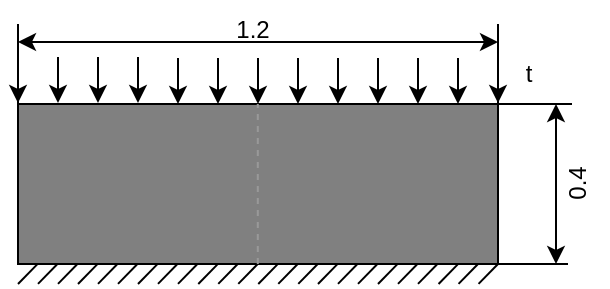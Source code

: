<mxfile version="28.2.5">
  <diagram name="第 1 页" id="ymwS_IY8MIXRyYueqAV2">
    <mxGraphModel dx="574" dy="306" grid="1" gridSize="10" guides="1" tooltips="1" connect="1" arrows="1" fold="1" page="1" pageScale="1" pageWidth="1169" pageHeight="827" math="0" shadow="0">
      <root>
        <mxCell id="0" />
        <mxCell id="1" parent="0" />
        <mxCell id="_RP0dMVc5jquQAwwALMM-1" value="" style="rounded=0;whiteSpace=wrap;html=1;fillStyle=auto;fillColor=#808080;" parent="1" vertex="1">
          <mxGeometry x="440" y="240" width="240" height="80" as="geometry" />
        </mxCell>
        <mxCell id="amTEWInF5iUkod_gDk52-12" value="1.2" style="text;html=1;align=center;verticalAlign=middle;resizable=0;points=[];autosize=1;strokeColor=none;fillColor=none;rotation=0;" parent="1" vertex="1">
          <mxGeometry x="537" y="188" width="40" height="30" as="geometry" />
        </mxCell>
        <mxCell id="N4_VROy1ueIJlBlE-Fv6-8" value="" style="endArrow=classic;html=1;rounded=0;" edge="1" parent="1">
          <mxGeometry width="50" height="50" relative="1" as="geometry">
            <mxPoint x="520" y="217" as="sourcePoint" />
            <mxPoint x="520" y="240" as="targetPoint" />
          </mxGeometry>
        </mxCell>
        <mxCell id="N4_VROy1ueIJlBlE-Fv6-9" value="" style="endArrow=classic;html=1;rounded=0;" edge="1" parent="1">
          <mxGeometry width="50" height="50" relative="1" as="geometry">
            <mxPoint x="540" y="217" as="sourcePoint" />
            <mxPoint x="540" y="240" as="targetPoint" />
          </mxGeometry>
        </mxCell>
        <mxCell id="N4_VROy1ueIJlBlE-Fv6-10" value="" style="endArrow=classic;html=1;rounded=0;" edge="1" parent="1">
          <mxGeometry width="50" height="50" relative="1" as="geometry">
            <mxPoint x="560" y="217" as="sourcePoint" />
            <mxPoint x="560" y="240" as="targetPoint" />
          </mxGeometry>
        </mxCell>
        <mxCell id="N4_VROy1ueIJlBlE-Fv6-11" value="" style="endArrow=classic;html=1;rounded=0;" edge="1" parent="1">
          <mxGeometry width="50" height="50" relative="1" as="geometry">
            <mxPoint x="580" y="217" as="sourcePoint" />
            <mxPoint x="580" y="240" as="targetPoint" />
          </mxGeometry>
        </mxCell>
        <mxCell id="N4_VROy1ueIJlBlE-Fv6-12" value="" style="endArrow=classic;html=1;rounded=0;" edge="1" parent="1">
          <mxGeometry width="50" height="50" relative="1" as="geometry">
            <mxPoint x="600" y="217" as="sourcePoint" />
            <mxPoint x="600" y="240" as="targetPoint" />
          </mxGeometry>
        </mxCell>
        <mxCell id="N4_VROy1ueIJlBlE-Fv6-13" value="" style="endArrow=classic;html=1;rounded=0;" edge="1" parent="1">
          <mxGeometry width="50" height="50" relative="1" as="geometry">
            <mxPoint x="620" y="217" as="sourcePoint" />
            <mxPoint x="620" y="240" as="targetPoint" />
          </mxGeometry>
        </mxCell>
        <mxCell id="N4_VROy1ueIJlBlE-Fv6-14" value="" style="endArrow=classic;html=1;rounded=0;" edge="1" parent="1">
          <mxGeometry width="50" height="50" relative="1" as="geometry">
            <mxPoint x="640" y="217" as="sourcePoint" />
            <mxPoint x="640" y="240" as="targetPoint" />
          </mxGeometry>
        </mxCell>
        <mxCell id="N4_VROy1ueIJlBlE-Fv6-15" value="" style="endArrow=classic;html=1;rounded=0;" edge="1" parent="1">
          <mxGeometry width="50" height="50" relative="1" as="geometry">
            <mxPoint x="660" y="217" as="sourcePoint" />
            <mxPoint x="660" y="240" as="targetPoint" />
          </mxGeometry>
        </mxCell>
        <mxCell id="amTEWInF5iUkod_gDk52-8" value="" style="endArrow=none;html=1;rounded=0;" parent="1" edge="1">
          <mxGeometry width="50" height="50" relative="1" as="geometry">
            <mxPoint x="440" y="246" as="sourcePoint" />
            <mxPoint x="440" y="200" as="targetPoint" />
          </mxGeometry>
        </mxCell>
        <mxCell id="amTEWInF5iUkod_gDk52-11" value="" style="endArrow=classic;startArrow=classic;html=1;rounded=0;" parent="1" edge="1">
          <mxGeometry width="50" height="50" relative="1" as="geometry">
            <mxPoint x="440" y="209" as="sourcePoint" />
            <mxPoint x="680" y="209" as="targetPoint" />
          </mxGeometry>
        </mxCell>
        <mxCell id="aA4TWFpYKM8wpIwpPznY-1" value="" style="endArrow=none;html=1;rounded=0;" parent="1" edge="1">
          <mxGeometry width="50" height="50" relative="1" as="geometry">
            <mxPoint x="680" y="246" as="sourcePoint" />
            <mxPoint x="680" y="200" as="targetPoint" />
          </mxGeometry>
        </mxCell>
        <mxCell id="_RP0dMVc5jquQAwwALMM-17" value="" style="endArrow=classic;html=1;rounded=0;" parent="1" edge="1">
          <mxGeometry width="50" height="50" relative="1" as="geometry">
            <mxPoint x="440" y="216.5" as="sourcePoint" />
            <mxPoint x="440" y="239.5" as="targetPoint" />
          </mxGeometry>
        </mxCell>
        <mxCell id="N4_VROy1ueIJlBlE-Fv6-5" value="" style="endArrow=classic;html=1;rounded=0;" edge="1" parent="1">
          <mxGeometry width="50" height="50" relative="1" as="geometry">
            <mxPoint x="460" y="216.5" as="sourcePoint" />
            <mxPoint x="460" y="239.5" as="targetPoint" />
          </mxGeometry>
        </mxCell>
        <mxCell id="N4_VROy1ueIJlBlE-Fv6-6" value="" style="endArrow=classic;html=1;rounded=0;" edge="1" parent="1">
          <mxGeometry width="50" height="50" relative="1" as="geometry">
            <mxPoint x="480" y="216.5" as="sourcePoint" />
            <mxPoint x="480" y="239.5" as="targetPoint" />
          </mxGeometry>
        </mxCell>
        <mxCell id="N4_VROy1ueIJlBlE-Fv6-7" value="" style="endArrow=classic;html=1;rounded=0;" edge="1" parent="1">
          <mxGeometry width="50" height="50" relative="1" as="geometry">
            <mxPoint x="500" y="216.5" as="sourcePoint" />
            <mxPoint x="500" y="239.5" as="targetPoint" />
          </mxGeometry>
        </mxCell>
        <mxCell id="N4_VROy1ueIJlBlE-Fv6-16" value="" style="endArrow=classic;html=1;rounded=0;" edge="1" parent="1">
          <mxGeometry width="50" height="50" relative="1" as="geometry">
            <mxPoint x="680" y="216.5" as="sourcePoint" />
            <mxPoint x="680" y="239.5" as="targetPoint" />
          </mxGeometry>
        </mxCell>
        <mxCell id="amTEWInF5iUkod_gDk52-2" value="" style="endArrow=none;html=1;rounded=0;" parent="1" edge="1">
          <mxGeometry width="50" height="50" relative="1" as="geometry">
            <mxPoint x="715" y="320" as="sourcePoint" />
            <mxPoint x="680" y="320" as="targetPoint" />
          </mxGeometry>
        </mxCell>
        <mxCell id="amTEWInF5iUkod_gDk52-4" value="" style="endArrow=none;html=1;rounded=0;" parent="1" edge="1">
          <mxGeometry width="50" height="50" relative="1" as="geometry">
            <mxPoint x="717" y="240" as="sourcePoint" />
            <mxPoint x="680" y="240" as="targetPoint" />
          </mxGeometry>
        </mxCell>
        <mxCell id="amTEWInF5iUkod_gDk52-5" value="" style="endArrow=classic;startArrow=classic;html=1;rounded=0;" parent="1" edge="1">
          <mxGeometry width="50" height="50" relative="1" as="geometry">
            <mxPoint x="709" y="320" as="sourcePoint" />
            <mxPoint x="709" y="240" as="targetPoint" />
          </mxGeometry>
        </mxCell>
        <mxCell id="amTEWInF5iUkod_gDk52-6" value="0.4" style="text;html=1;align=center;verticalAlign=middle;resizable=0;points=[];autosize=1;strokeColor=none;fillColor=none;rotation=270;" parent="1" vertex="1">
          <mxGeometry x="700" y="265" width="40" height="30" as="geometry" />
        </mxCell>
        <mxCell id="N4_VROy1ueIJlBlE-Fv6-17" value="t" style="text;html=1;align=center;verticalAlign=middle;resizable=0;points=[];autosize=1;strokeColor=none;fillColor=none;" vertex="1" parent="1">
          <mxGeometry x="680" y="210" width="30" height="30" as="geometry" />
        </mxCell>
        <mxCell id="_RP0dMVc5jquQAwwALMM-16" value="" style="endArrow=none;html=1;rounded=0;startSize=6;exitX=0.053;exitY=1.001;exitDx=0;exitDy=0;exitPerimeter=0;" parent="1" edge="1">
          <mxGeometry width="50" height="50" relative="1" as="geometry">
            <mxPoint x="449.72" y="320.08" as="sourcePoint" />
            <mxPoint x="440" y="330" as="targetPoint" />
          </mxGeometry>
        </mxCell>
        <mxCell id="N4_VROy1ueIJlBlE-Fv6-21" value="" style="endArrow=none;html=1;rounded=0;startSize=6;exitX=0.053;exitY=1.001;exitDx=0;exitDy=0;exitPerimeter=0;" edge="1" parent="1">
          <mxGeometry width="50" height="50" relative="1" as="geometry">
            <mxPoint x="459.72" y="320" as="sourcePoint" />
            <mxPoint x="450" y="329.92" as="targetPoint" />
          </mxGeometry>
        </mxCell>
        <mxCell id="N4_VROy1ueIJlBlE-Fv6-22" value="" style="endArrow=none;html=1;rounded=0;startSize=6;exitX=0.053;exitY=1.001;exitDx=0;exitDy=0;exitPerimeter=0;" edge="1" parent="1">
          <mxGeometry width="50" height="50" relative="1" as="geometry">
            <mxPoint x="469.72" y="320" as="sourcePoint" />
            <mxPoint x="460" y="329.92" as="targetPoint" />
          </mxGeometry>
        </mxCell>
        <mxCell id="N4_VROy1ueIJlBlE-Fv6-23" value="" style="endArrow=none;html=1;rounded=0;startSize=6;exitX=0.053;exitY=1.001;exitDx=0;exitDy=0;exitPerimeter=0;" edge="1" parent="1">
          <mxGeometry width="50" height="50" relative="1" as="geometry">
            <mxPoint x="479.72" y="320.08" as="sourcePoint" />
            <mxPoint x="470" y="330" as="targetPoint" />
          </mxGeometry>
        </mxCell>
        <mxCell id="N4_VROy1ueIJlBlE-Fv6-24" value="" style="endArrow=none;html=1;rounded=0;startSize=6;exitX=0.053;exitY=1.001;exitDx=0;exitDy=0;exitPerimeter=0;" edge="1" parent="1">
          <mxGeometry width="50" height="50" relative="1" as="geometry">
            <mxPoint x="489.72" y="320" as="sourcePoint" />
            <mxPoint x="480" y="329.92" as="targetPoint" />
          </mxGeometry>
        </mxCell>
        <mxCell id="N4_VROy1ueIJlBlE-Fv6-25" value="" style="endArrow=none;html=1;rounded=0;startSize=6;exitX=0.053;exitY=1.001;exitDx=0;exitDy=0;exitPerimeter=0;" edge="1" parent="1">
          <mxGeometry width="50" height="50" relative="1" as="geometry">
            <mxPoint x="499.72" y="320" as="sourcePoint" />
            <mxPoint x="490" y="329.92" as="targetPoint" />
          </mxGeometry>
        </mxCell>
        <mxCell id="N4_VROy1ueIJlBlE-Fv6-26" value="" style="endArrow=none;html=1;rounded=0;startSize=6;exitX=0.053;exitY=1.001;exitDx=0;exitDy=0;exitPerimeter=0;" edge="1" parent="1">
          <mxGeometry width="50" height="50" relative="1" as="geometry">
            <mxPoint x="509.72" y="320.08" as="sourcePoint" />
            <mxPoint x="500" y="330" as="targetPoint" />
          </mxGeometry>
        </mxCell>
        <mxCell id="N4_VROy1ueIJlBlE-Fv6-27" value="" style="endArrow=none;html=1;rounded=0;startSize=6;exitX=0.053;exitY=1.001;exitDx=0;exitDy=0;exitPerimeter=0;" edge="1" parent="1">
          <mxGeometry width="50" height="50" relative="1" as="geometry">
            <mxPoint x="519.72" y="320" as="sourcePoint" />
            <mxPoint x="510" y="329.92" as="targetPoint" />
          </mxGeometry>
        </mxCell>
        <mxCell id="N4_VROy1ueIJlBlE-Fv6-28" value="" style="endArrow=none;html=1;rounded=0;startSize=6;exitX=0.053;exitY=1.001;exitDx=0;exitDy=0;exitPerimeter=0;" edge="1" parent="1">
          <mxGeometry width="50" height="50" relative="1" as="geometry">
            <mxPoint x="529.72" y="320" as="sourcePoint" />
            <mxPoint x="520" y="329.92" as="targetPoint" />
          </mxGeometry>
        </mxCell>
        <mxCell id="N4_VROy1ueIJlBlE-Fv6-29" value="" style="endArrow=none;html=1;rounded=0;startSize=6;exitX=0.053;exitY=1.001;exitDx=0;exitDy=0;exitPerimeter=0;" edge="1" parent="1">
          <mxGeometry width="50" height="50" relative="1" as="geometry">
            <mxPoint x="539.86" y="320.08" as="sourcePoint" />
            <mxPoint x="530.14" y="330" as="targetPoint" />
          </mxGeometry>
        </mxCell>
        <mxCell id="N4_VROy1ueIJlBlE-Fv6-30" value="" style="endArrow=none;html=1;rounded=0;startSize=6;exitX=0.053;exitY=1.001;exitDx=0;exitDy=0;exitPerimeter=0;" edge="1" parent="1">
          <mxGeometry width="50" height="50" relative="1" as="geometry">
            <mxPoint x="549.86" y="320" as="sourcePoint" />
            <mxPoint x="540.14" y="329.92" as="targetPoint" />
          </mxGeometry>
        </mxCell>
        <mxCell id="N4_VROy1ueIJlBlE-Fv6-31" value="" style="endArrow=none;html=1;rounded=0;startSize=6;exitX=0.053;exitY=1.001;exitDx=0;exitDy=0;exitPerimeter=0;" edge="1" parent="1">
          <mxGeometry width="50" height="50" relative="1" as="geometry">
            <mxPoint x="559.86" y="320" as="sourcePoint" />
            <mxPoint x="550.14" y="329.92" as="targetPoint" />
          </mxGeometry>
        </mxCell>
        <mxCell id="N4_VROy1ueIJlBlE-Fv6-32" value="" style="endArrow=none;html=1;rounded=0;startSize=6;exitX=0.053;exitY=1.001;exitDx=0;exitDy=0;exitPerimeter=0;" edge="1" parent="1">
          <mxGeometry width="50" height="50" relative="1" as="geometry">
            <mxPoint x="569.86" y="320.08" as="sourcePoint" />
            <mxPoint x="560.14" y="330" as="targetPoint" />
          </mxGeometry>
        </mxCell>
        <mxCell id="N4_VROy1ueIJlBlE-Fv6-33" value="" style="endArrow=none;html=1;rounded=0;startSize=6;exitX=0.053;exitY=1.001;exitDx=0;exitDy=0;exitPerimeter=0;" edge="1" parent="1">
          <mxGeometry width="50" height="50" relative="1" as="geometry">
            <mxPoint x="579.86" y="320" as="sourcePoint" />
            <mxPoint x="570.14" y="329.92" as="targetPoint" />
          </mxGeometry>
        </mxCell>
        <mxCell id="N4_VROy1ueIJlBlE-Fv6-34" value="" style="endArrow=none;html=1;rounded=0;startSize=6;exitX=0.053;exitY=1.001;exitDx=0;exitDy=0;exitPerimeter=0;" edge="1" parent="1">
          <mxGeometry width="50" height="50" relative="1" as="geometry">
            <mxPoint x="589.86" y="320" as="sourcePoint" />
            <mxPoint x="580.14" y="329.92" as="targetPoint" />
          </mxGeometry>
        </mxCell>
        <mxCell id="N4_VROy1ueIJlBlE-Fv6-35" value="" style="endArrow=none;html=1;rounded=0;startSize=6;exitX=0.053;exitY=1.001;exitDx=0;exitDy=0;exitPerimeter=0;" edge="1" parent="1">
          <mxGeometry width="50" height="50" relative="1" as="geometry">
            <mxPoint x="599.72" y="320.08" as="sourcePoint" />
            <mxPoint x="590" y="330" as="targetPoint" />
          </mxGeometry>
        </mxCell>
        <mxCell id="N4_VROy1ueIJlBlE-Fv6-36" value="" style="endArrow=none;html=1;rounded=0;startSize=6;exitX=0.053;exitY=1.001;exitDx=0;exitDy=0;exitPerimeter=0;" edge="1" parent="1">
          <mxGeometry width="50" height="50" relative="1" as="geometry">
            <mxPoint x="609.72" y="320" as="sourcePoint" />
            <mxPoint x="600" y="329.92" as="targetPoint" />
          </mxGeometry>
        </mxCell>
        <mxCell id="N4_VROy1ueIJlBlE-Fv6-37" value="" style="endArrow=none;html=1;rounded=0;startSize=6;exitX=0.053;exitY=1.001;exitDx=0;exitDy=0;exitPerimeter=0;" edge="1" parent="1">
          <mxGeometry width="50" height="50" relative="1" as="geometry">
            <mxPoint x="619.72" y="320" as="sourcePoint" />
            <mxPoint x="610" y="329.92" as="targetPoint" />
          </mxGeometry>
        </mxCell>
        <mxCell id="N4_VROy1ueIJlBlE-Fv6-38" value="" style="endArrow=none;html=1;rounded=0;startSize=6;exitX=0.053;exitY=1.001;exitDx=0;exitDy=0;exitPerimeter=0;" edge="1" parent="1">
          <mxGeometry width="50" height="50" relative="1" as="geometry">
            <mxPoint x="629.72" y="320.08" as="sourcePoint" />
            <mxPoint x="620" y="330" as="targetPoint" />
          </mxGeometry>
        </mxCell>
        <mxCell id="N4_VROy1ueIJlBlE-Fv6-39" value="" style="endArrow=none;html=1;rounded=0;startSize=6;exitX=0.053;exitY=1.001;exitDx=0;exitDy=0;exitPerimeter=0;" edge="1" parent="1">
          <mxGeometry width="50" height="50" relative="1" as="geometry">
            <mxPoint x="639.72" y="320" as="sourcePoint" />
            <mxPoint x="630" y="329.92" as="targetPoint" />
          </mxGeometry>
        </mxCell>
        <mxCell id="N4_VROy1ueIJlBlE-Fv6-40" value="" style="endArrow=none;html=1;rounded=0;startSize=6;exitX=0.053;exitY=1.001;exitDx=0;exitDy=0;exitPerimeter=0;" edge="1" parent="1">
          <mxGeometry width="50" height="50" relative="1" as="geometry">
            <mxPoint x="649.72" y="320" as="sourcePoint" />
            <mxPoint x="640" y="329.92" as="targetPoint" />
          </mxGeometry>
        </mxCell>
        <mxCell id="N4_VROy1ueIJlBlE-Fv6-41" value="" style="endArrow=none;html=1;rounded=0;startSize=6;exitX=0.053;exitY=1.001;exitDx=0;exitDy=0;exitPerimeter=0;" edge="1" parent="1">
          <mxGeometry width="50" height="50" relative="1" as="geometry">
            <mxPoint x="660.0" y="320.08" as="sourcePoint" />
            <mxPoint x="650.28" y="330" as="targetPoint" />
          </mxGeometry>
        </mxCell>
        <mxCell id="N4_VROy1ueIJlBlE-Fv6-42" value="" style="endArrow=none;html=1;rounded=0;startSize=6;exitX=0.053;exitY=1.001;exitDx=0;exitDy=0;exitPerimeter=0;" edge="1" parent="1">
          <mxGeometry width="50" height="50" relative="1" as="geometry">
            <mxPoint x="670.0" y="320" as="sourcePoint" />
            <mxPoint x="660.28" y="329.92" as="targetPoint" />
          </mxGeometry>
        </mxCell>
        <mxCell id="N4_VROy1ueIJlBlE-Fv6-43" value="" style="endArrow=none;html=1;rounded=0;startSize=6;exitX=0.053;exitY=1.001;exitDx=0;exitDy=0;exitPerimeter=0;" edge="1" parent="1">
          <mxGeometry width="50" height="50" relative="1" as="geometry">
            <mxPoint x="680.0" y="320" as="sourcePoint" />
            <mxPoint x="670.28" y="329.92" as="targetPoint" />
          </mxGeometry>
        </mxCell>
        <mxCell id="N4_VROy1ueIJlBlE-Fv6-45" value="" style="endArrow=none;dashed=1;html=1;rounded=0;strokeColor=#999999;" edge="1" parent="1">
          <mxGeometry width="50" height="50" relative="1" as="geometry">
            <mxPoint x="559.9" y="320" as="sourcePoint" />
            <mxPoint x="559.9" y="240" as="targetPoint" />
          </mxGeometry>
        </mxCell>
      </root>
    </mxGraphModel>
  </diagram>
</mxfile>
